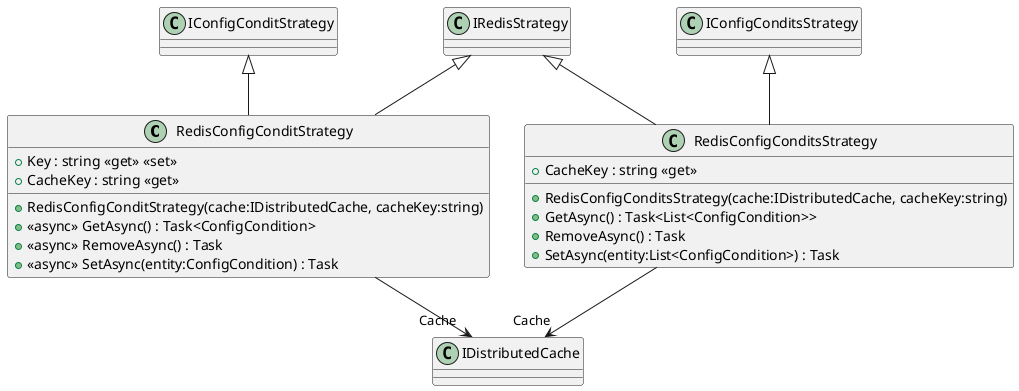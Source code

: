 @startuml
class RedisConfigConditStrategy {
    + RedisConfigConditStrategy(cache:IDistributedCache, cacheKey:string)
    + Key : string <<get>> <<set>>
    + CacheKey : string <<get>>
    + <<async>> GetAsync() : Task<ConfigCondition>
    + <<async>> RemoveAsync() : Task
    + <<async>> SetAsync(entity:ConfigCondition) : Task
}
class RedisConfigConditsStrategy {
    + RedisConfigConditsStrategy(cache:IDistributedCache, cacheKey:string)
    + CacheKey : string <<get>>
    + GetAsync() : Task<List<ConfigCondition>>
    + RemoveAsync() : Task
    + SetAsync(entity:List<ConfigCondition>) : Task
}
IConfigConditStrategy <|-- RedisConfigConditStrategy
IRedisStrategy <|-- RedisConfigConditStrategy
RedisConfigConditStrategy --> "Cache" IDistributedCache
IConfigConditsStrategy <|-- RedisConfigConditsStrategy
IRedisStrategy <|-- RedisConfigConditsStrategy
RedisConfigConditsStrategy --> "Cache" IDistributedCache
@enduml
